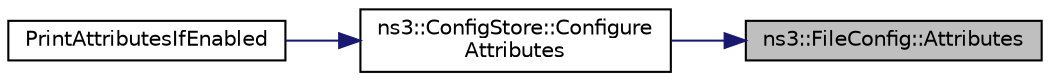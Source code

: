 digraph "ns3::FileConfig::Attributes"
{
 // LATEX_PDF_SIZE
  edge [fontname="Helvetica",fontsize="10",labelfontname="Helvetica",labelfontsize="10"];
  node [fontname="Helvetica",fontsize="10",shape=record];
  rankdir="RL";
  Node1 [label="ns3::FileConfig::Attributes",height=0.2,width=0.4,color="black", fillcolor="grey75", style="filled", fontcolor="black",tooltip="Load or save the attributes values."];
  Node1 -> Node2 [dir="back",color="midnightblue",fontsize="10",style="solid",fontname="Helvetica"];
  Node2 [label="ns3::ConfigStore::Configure\lAttributes",height=0.2,width=0.4,color="black", fillcolor="white", style="filled",URL="$classns3_1_1_config_store.html#a3e126c39d420519bd7b1a5f7bca08590",tooltip="Configure the attribute values."];
  Node2 -> Node3 [dir="back",color="midnightblue",fontsize="10",style="solid",fontname="Helvetica"];
  Node3 [label="PrintAttributesIfEnabled",height=0.2,width=0.4,color="black", fillcolor="white", style="filled",URL="$wifi-phy-configuration_8cc.html#a73f0822e1f64b23097cbff2fc565842f",tooltip=" "];
}
